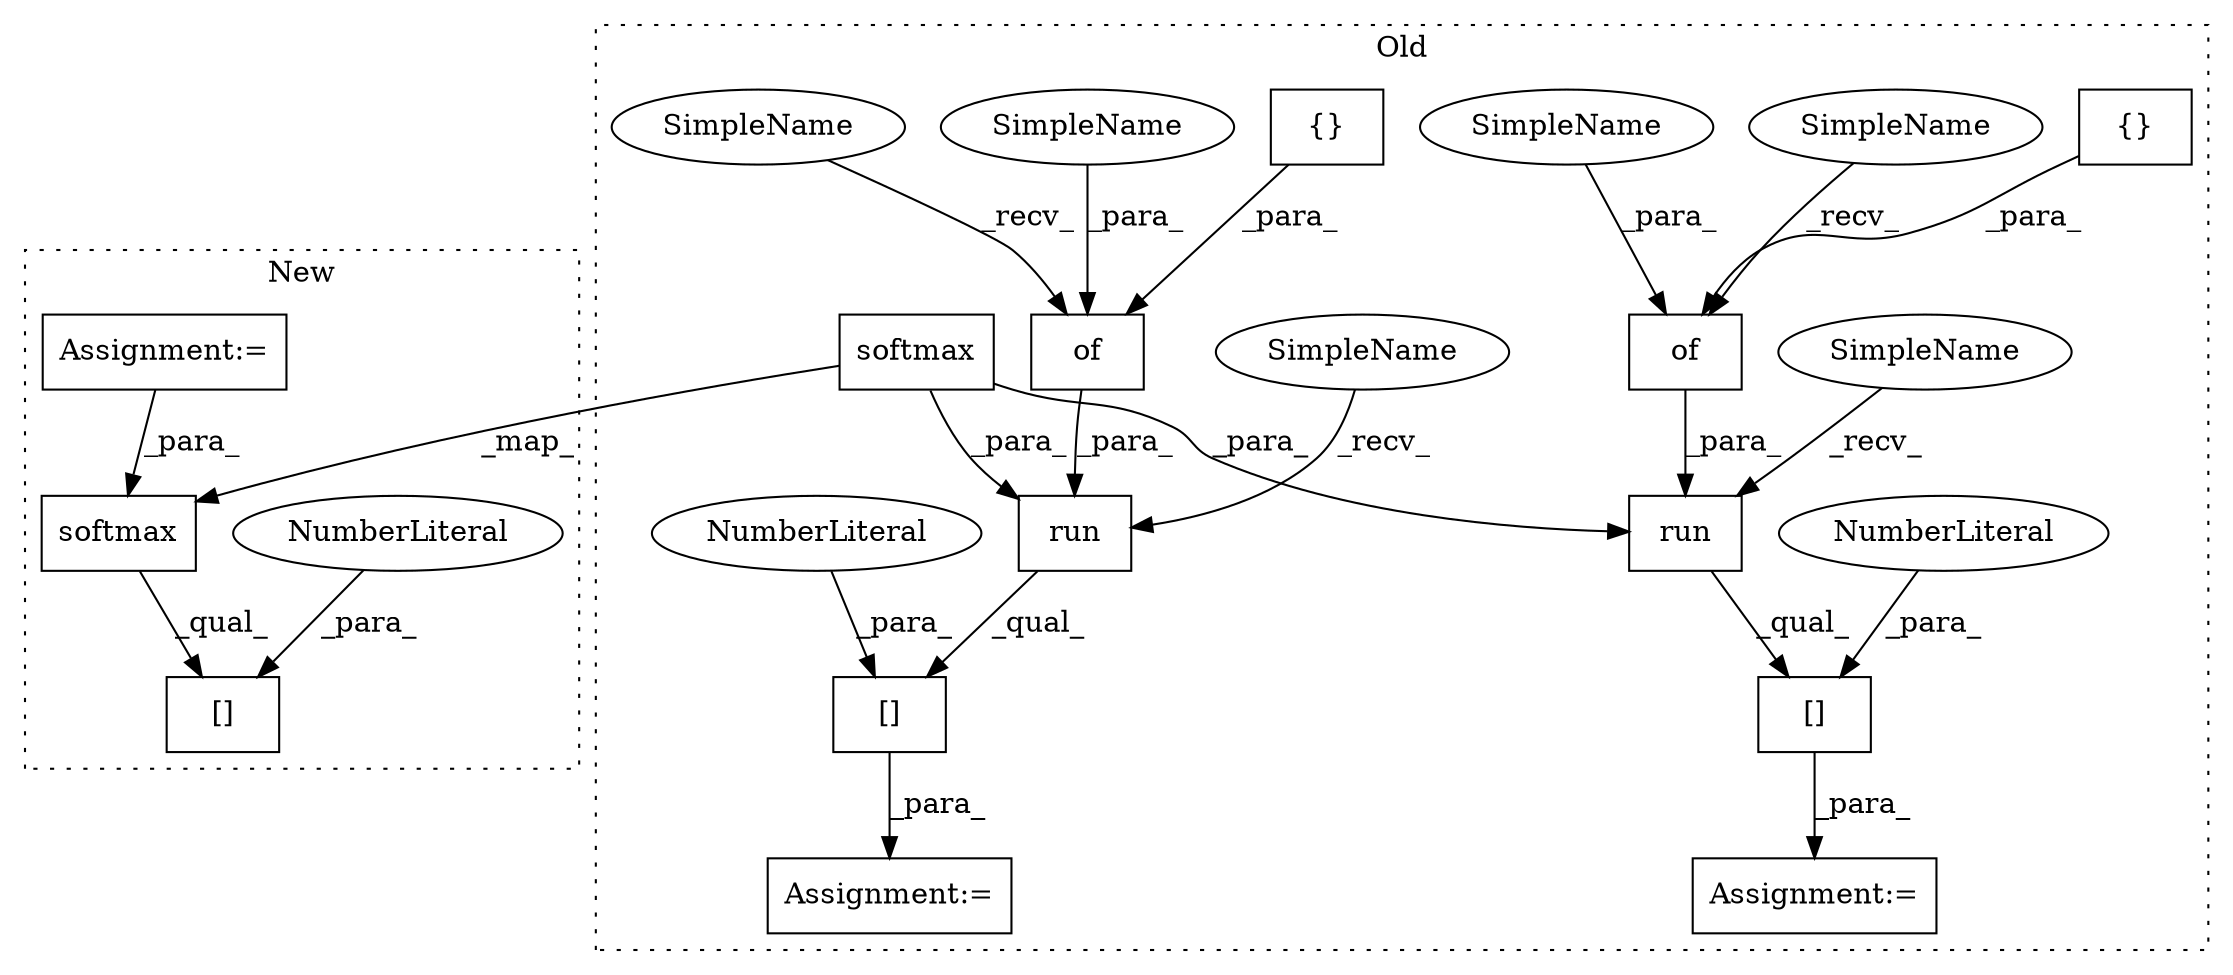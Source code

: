 digraph G {
subgraph cluster0 {
1 [label="run" a="32" s="1057,1092" l="4,1" shape="box"];
4 [label="of" a="32" s="1071,1091" l="3,1" shape="box"];
5 [label="of" a="32" s="988,1008" l="3,1" shape="box"];
6 [label="run" a="32" s="974,1009" l="4,1" shape="box"];
7 [label="softmax" a="32" s="730,757" l="8,1" shape="box"];
9 [label="[]" a="2" s="1052,1095" l="42,1" shape="box"];
10 [label="NumberLiteral" a="34" s="1094" l="1" shape="ellipse"];
11 [label="{}" a="4" s="1002,1007" l="1,1" shape="box"];
12 [label="[]" a="2" s="969,1012" l="42,1" shape="box"];
13 [label="{}" a="4" s="1085,1090" l="1,1" shape="box"];
14 [label="NumberLiteral" a="34" s="1011" l="1" shape="ellipse"];
15 [label="Assignment:=" a="7" s="968" l="1" shape="box"];
17 [label="Assignment:=" a="7" s="1051" l="1" shape="box"];
18 [label="SimpleName" a="42" s="984" l="3" shape="ellipse"];
19 [label="SimpleName" a="42" s="1067" l="3" shape="ellipse"];
20 [label="SimpleName" a="42" s="1052" l="4" shape="ellipse"];
21 [label="SimpleName" a="42" s="969" l="4" shape="ellipse"];
22 [label="SimpleName" a="42" s="1074" l="1" shape="ellipse"];
23 [label="SimpleName" a="42" s="991" l="1" shape="ellipse"];
label = "Old";
style="dotted";
}
subgraph cluster1 {
2 [label="[]" a="2" s="703,734" l="30,1" shape="box"];
3 [label="NumberLiteral" a="34" s="733" l="1" shape="ellipse"];
8 [label="softmax" a="32" s="717,731" l="8,1" shape="box"];
16 [label="Assignment:=" a="7" s="668" l="1" shape="box"];
label = "New";
style="dotted";
}
1 -> 9 [label="_qual_"];
3 -> 2 [label="_para_"];
4 -> 1 [label="_para_"];
5 -> 6 [label="_para_"];
6 -> 12 [label="_qual_"];
7 -> 8 [label="_map_"];
7 -> 1 [label="_para_"];
7 -> 6 [label="_para_"];
8 -> 2 [label="_qual_"];
9 -> 17 [label="_para_"];
10 -> 9 [label="_para_"];
11 -> 5 [label="_para_"];
12 -> 15 [label="_para_"];
13 -> 4 [label="_para_"];
14 -> 12 [label="_para_"];
16 -> 8 [label="_para_"];
18 -> 5 [label="_recv_"];
19 -> 4 [label="_recv_"];
20 -> 1 [label="_recv_"];
21 -> 6 [label="_recv_"];
22 -> 4 [label="_para_"];
23 -> 5 [label="_para_"];
}